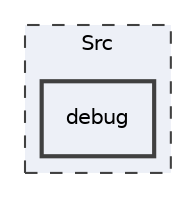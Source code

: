 digraph "C:/Users/jonas/Desktop/GraphicEngine/Src/debug"
{
 // INTERACTIVE_SVG=YES
 // LATEX_PDF_SIZE
  bgcolor="transparent";
  edge [fontname="Helvetica",fontsize="10",labelfontname="Helvetica",labelfontsize="10"];
  node [fontname="Helvetica",fontsize="10",shape=record];
  compound=true
  subgraph clusterdir_413f4e031a85da0d68269c6fd2f76e1c {
    graph [ bgcolor="#edf0f7", pencolor="grey25", style="filled,dashed,", label="Src", fontname="Helvetica", fontsize="10", URL="dir_413f4e031a85da0d68269c6fd2f76e1c.html"]
  dir_2ce7be901baf7116be7a92e053557e7a [shape=box, label="debug", style="filled,bold,", fillcolor="#edf0f7", color="grey25", URL="dir_2ce7be901baf7116be7a92e053557e7a.html"];
  }
}
